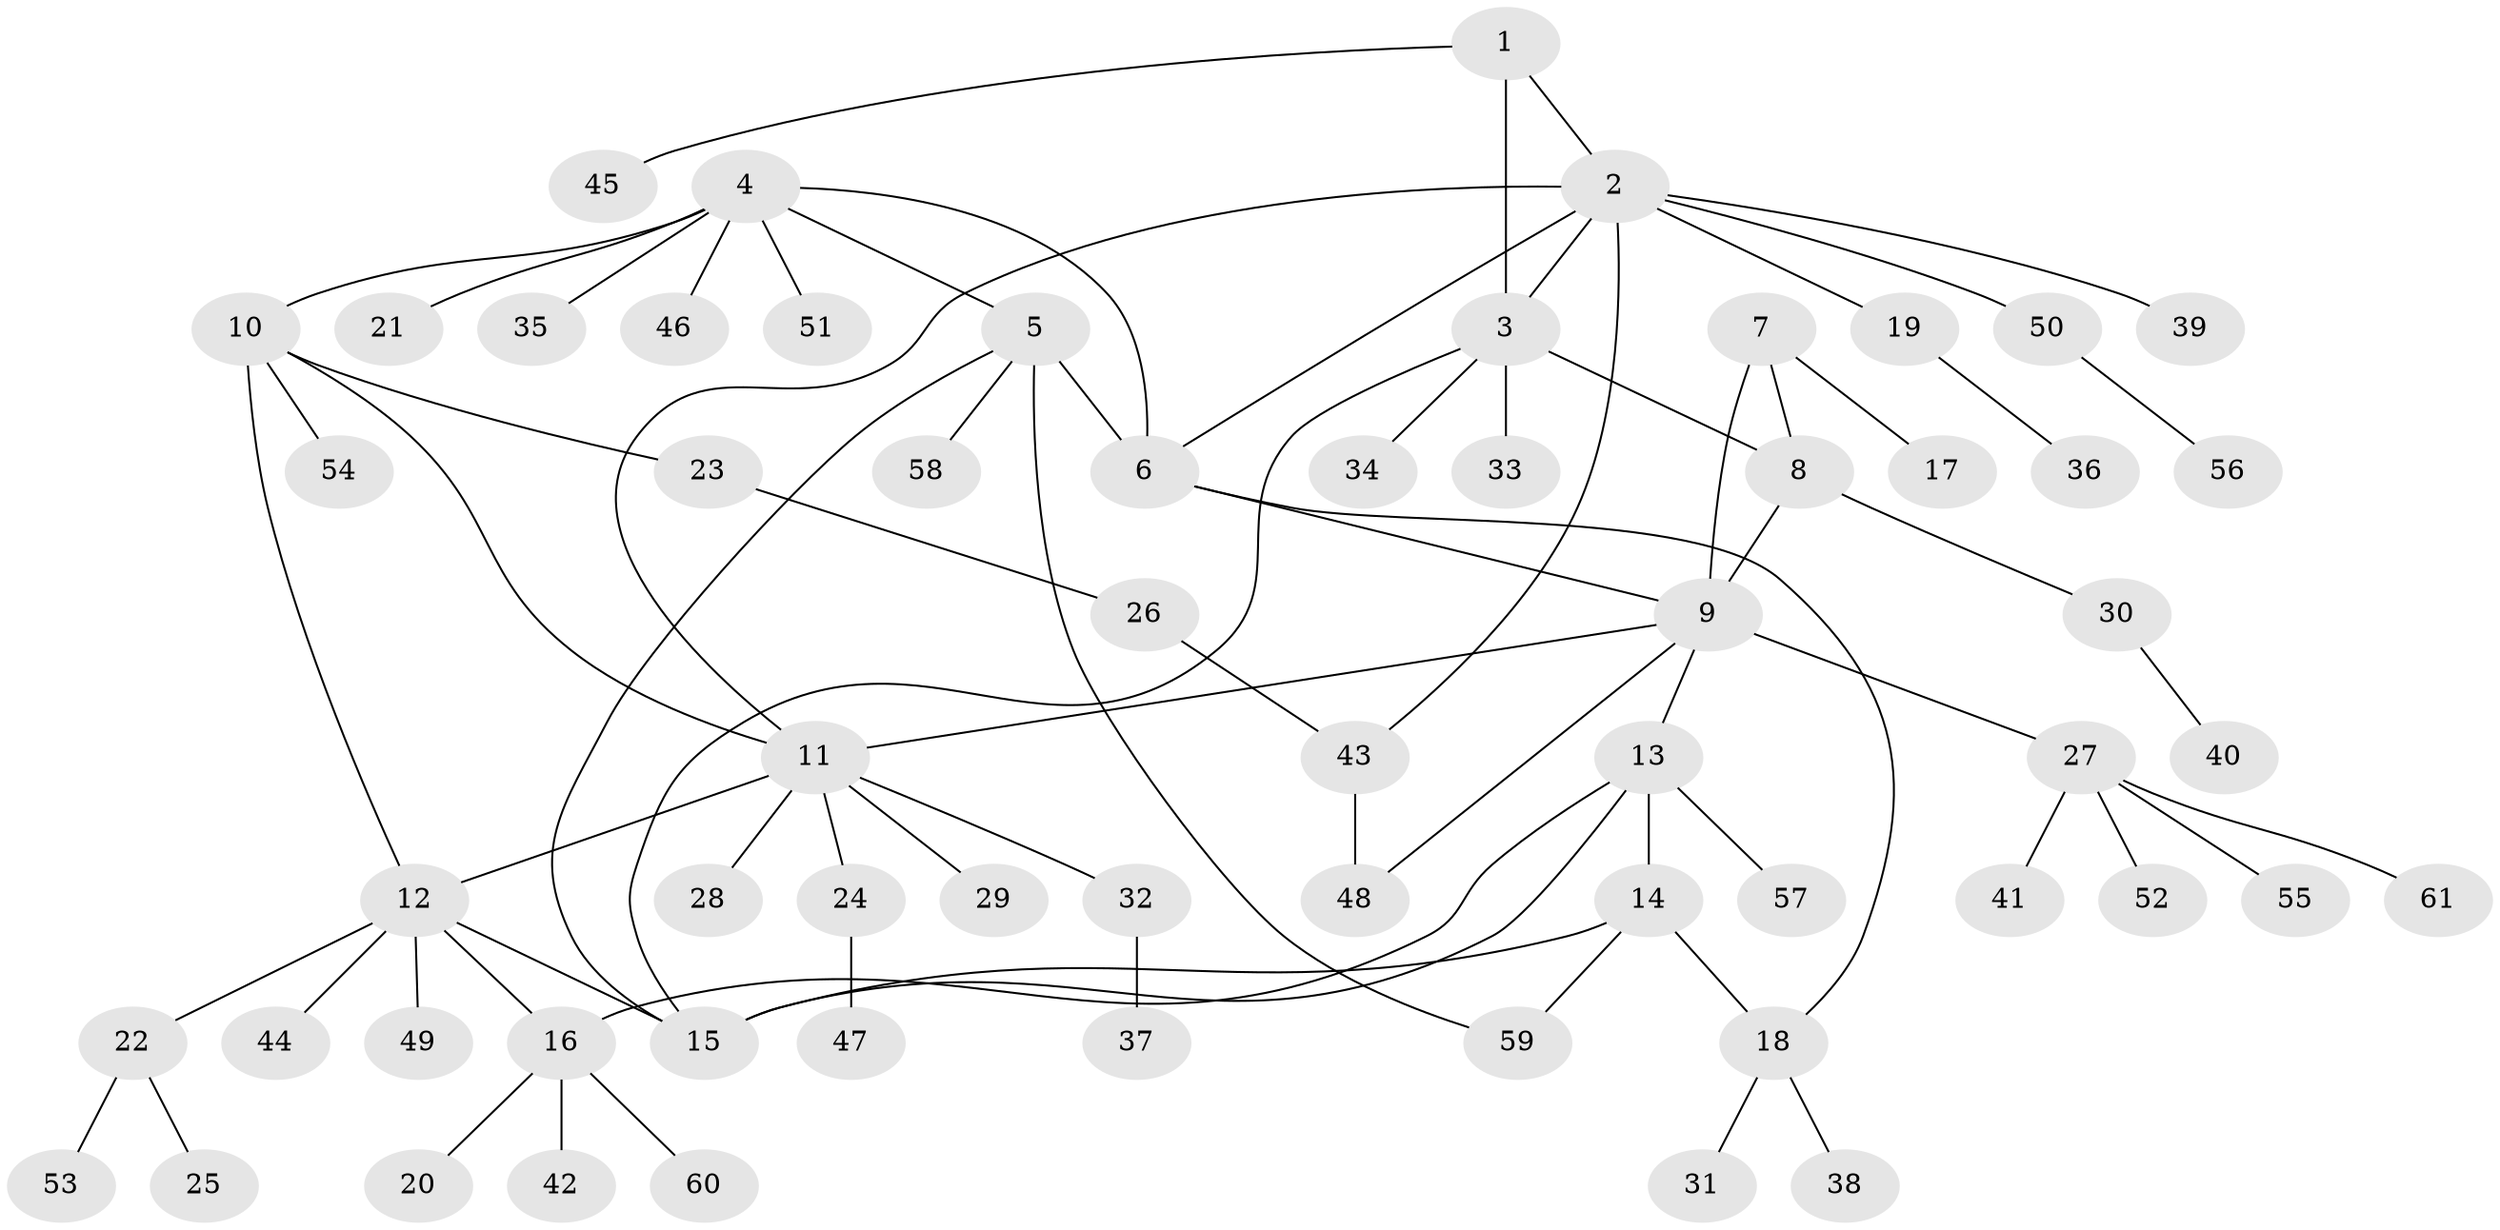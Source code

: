 // Generated by graph-tools (version 1.1) at 2025/37/03/09/25 02:37:29]
// undirected, 61 vertices, 76 edges
graph export_dot {
graph [start="1"]
  node [color=gray90,style=filled];
  1;
  2;
  3;
  4;
  5;
  6;
  7;
  8;
  9;
  10;
  11;
  12;
  13;
  14;
  15;
  16;
  17;
  18;
  19;
  20;
  21;
  22;
  23;
  24;
  25;
  26;
  27;
  28;
  29;
  30;
  31;
  32;
  33;
  34;
  35;
  36;
  37;
  38;
  39;
  40;
  41;
  42;
  43;
  44;
  45;
  46;
  47;
  48;
  49;
  50;
  51;
  52;
  53;
  54;
  55;
  56;
  57;
  58;
  59;
  60;
  61;
  1 -- 2;
  1 -- 3;
  1 -- 45;
  2 -- 3;
  2 -- 6;
  2 -- 11;
  2 -- 19;
  2 -- 39;
  2 -- 43;
  2 -- 50;
  3 -- 8;
  3 -- 15;
  3 -- 33;
  3 -- 34;
  4 -- 5;
  4 -- 6;
  4 -- 10;
  4 -- 21;
  4 -- 35;
  4 -- 46;
  4 -- 51;
  5 -- 6;
  5 -- 15;
  5 -- 58;
  5 -- 59;
  6 -- 9;
  6 -- 18;
  7 -- 8;
  7 -- 9;
  7 -- 17;
  8 -- 9;
  8 -- 30;
  9 -- 11;
  9 -- 13;
  9 -- 27;
  9 -- 48;
  10 -- 11;
  10 -- 12;
  10 -- 23;
  10 -- 54;
  11 -- 12;
  11 -- 24;
  11 -- 28;
  11 -- 29;
  11 -- 32;
  12 -- 15;
  12 -- 16;
  12 -- 22;
  12 -- 44;
  12 -- 49;
  13 -- 14;
  13 -- 15;
  13 -- 16;
  13 -- 57;
  14 -- 15;
  14 -- 18;
  14 -- 59;
  16 -- 20;
  16 -- 42;
  16 -- 60;
  18 -- 31;
  18 -- 38;
  19 -- 36;
  22 -- 25;
  22 -- 53;
  23 -- 26;
  24 -- 47;
  26 -- 43;
  27 -- 41;
  27 -- 52;
  27 -- 55;
  27 -- 61;
  30 -- 40;
  32 -- 37;
  43 -- 48;
  50 -- 56;
}
